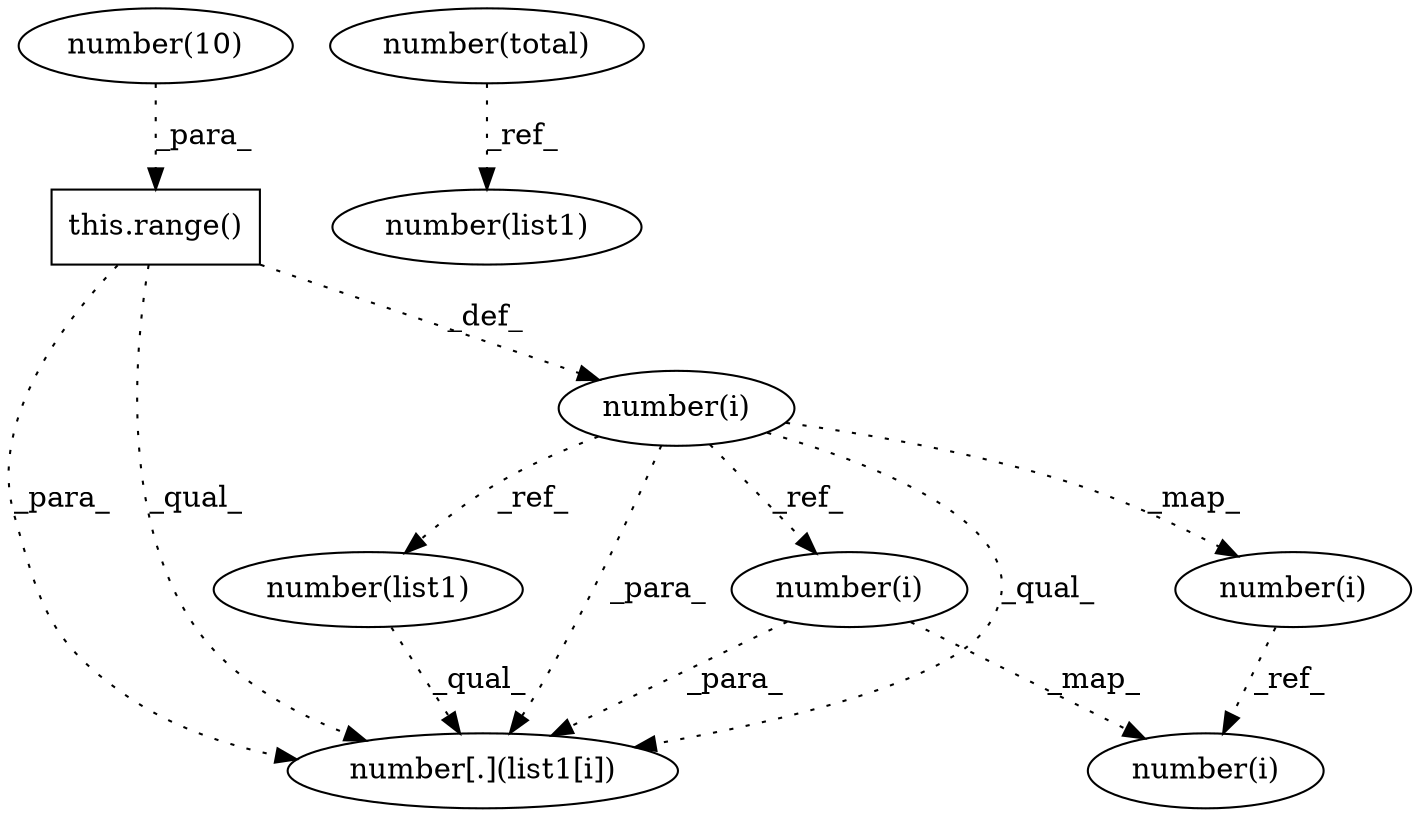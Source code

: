 digraph G {
1 [label="number(list1)" shape=ellipse]
2 [label="number(i)" shape=ellipse]
3 [label="number[.](list1[i])" shape=ellipse]
4 [label="number(i)" shape=ellipse]
5 [label="number(10)" shape=ellipse]
6 [label="number(list1)" shape=ellipse]
7 [label="this.range()" shape=box]
8 [label="number(total)" shape=ellipse]
9 [label="number(i)" shape=ellipse]
10 [label="number(i)" shape=ellipse]
9 -> 1 [label="_ref_" style=dotted];
4 -> 2 [label="_ref_" style=dotted];
10 -> 2 [label="_map_" style=dotted];
1 -> 3 [label="_qual_" style=dotted];
10 -> 3 [label="_para_" style=dotted];
9 -> 3 [label="_para_" style=dotted];
7 -> 3 [label="_para_" style=dotted];
9 -> 3 [label="_qual_" style=dotted];
7 -> 3 [label="_qual_" style=dotted];
9 -> 4 [label="_map_" style=dotted];
8 -> 6 [label="_ref_" style=dotted];
5 -> 7 [label="_para_" style=dotted];
7 -> 9 [label="_def_" style=dotted];
9 -> 10 [label="_ref_" style=dotted];
}